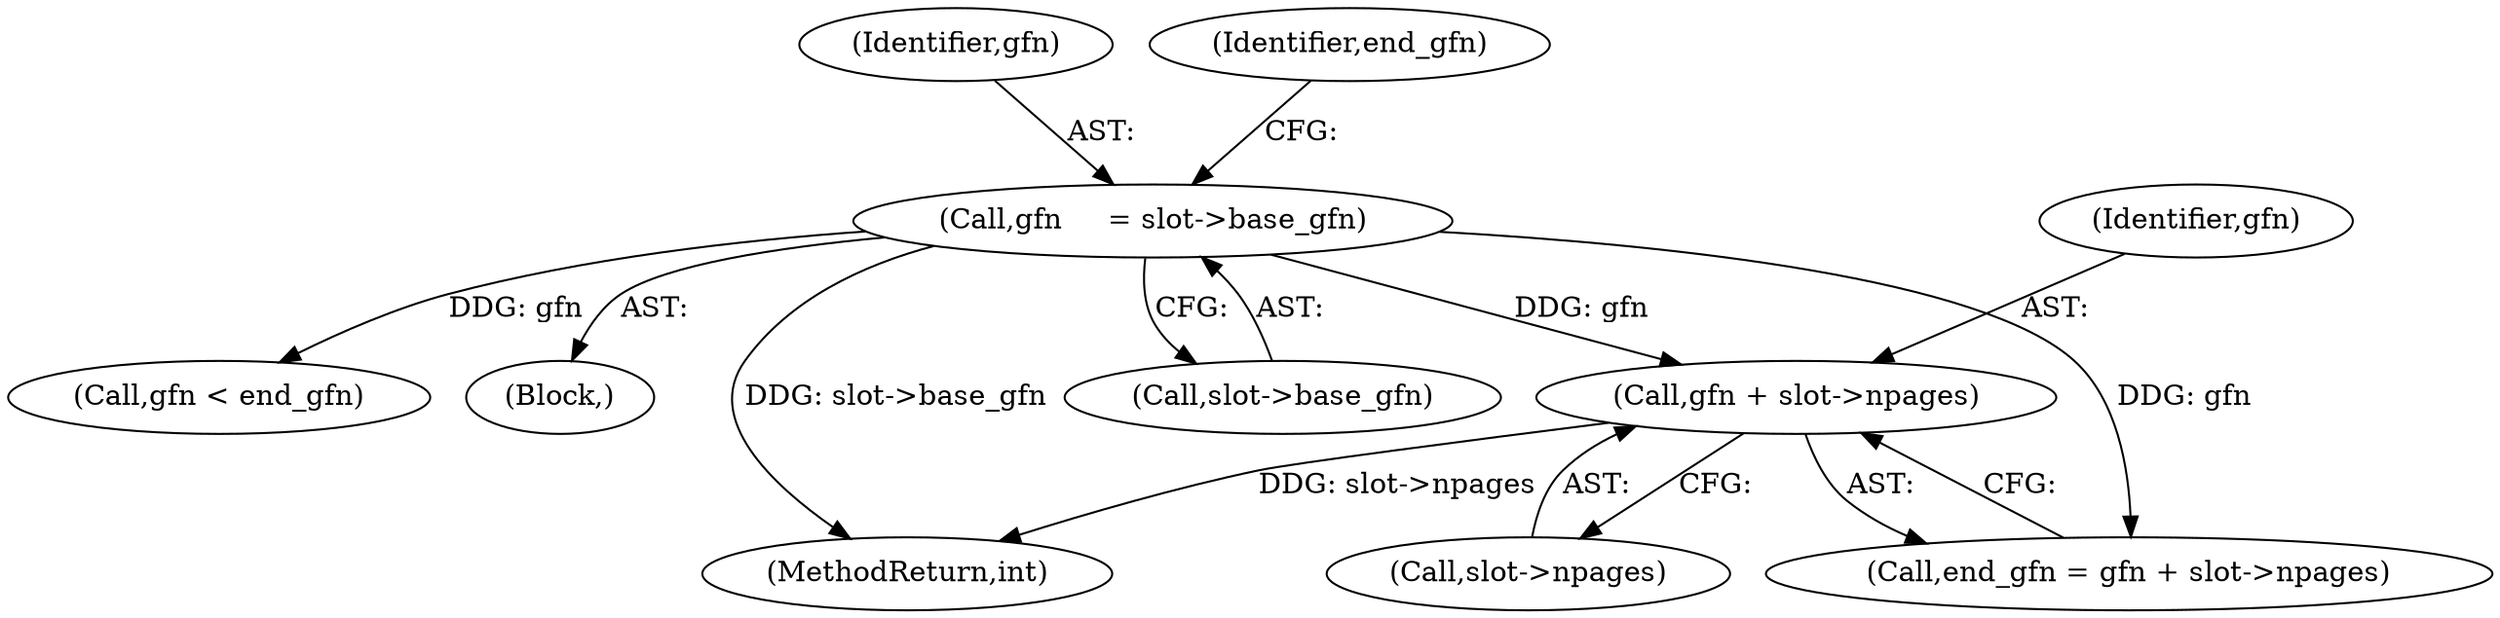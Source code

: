 digraph "0_linux_3d32e4dbe71374a6780eaf51d719d76f9a9bf22f@pointer" {
"1000140" [label="(Call,gfn + slot->npages)"];
"1000133" [label="(Call,gfn     = slot->base_gfn)"];
"1000134" [label="(Identifier,gfn)"];
"1000169" [label="(Call,gfn < end_gfn)"];
"1000111" [label="(Block,)"];
"1000140" [label="(Call,gfn + slot->npages)"];
"1000142" [label="(Call,slot->npages)"];
"1000135" [label="(Call,slot->base_gfn)"];
"1000138" [label="(Call,end_gfn = gfn + slot->npages)"];
"1000133" [label="(Call,gfn     = slot->base_gfn)"];
"1000139" [label="(Identifier,end_gfn)"];
"1000141" [label="(Identifier,gfn)"];
"1000278" [label="(MethodReturn,int)"];
"1000140" -> "1000138"  [label="AST: "];
"1000140" -> "1000142"  [label="CFG: "];
"1000141" -> "1000140"  [label="AST: "];
"1000142" -> "1000140"  [label="AST: "];
"1000138" -> "1000140"  [label="CFG: "];
"1000140" -> "1000278"  [label="DDG: slot->npages"];
"1000133" -> "1000140"  [label="DDG: gfn"];
"1000133" -> "1000111"  [label="AST: "];
"1000133" -> "1000135"  [label="CFG: "];
"1000134" -> "1000133"  [label="AST: "];
"1000135" -> "1000133"  [label="AST: "];
"1000139" -> "1000133"  [label="CFG: "];
"1000133" -> "1000278"  [label="DDG: slot->base_gfn"];
"1000133" -> "1000138"  [label="DDG: gfn"];
"1000133" -> "1000169"  [label="DDG: gfn"];
}
